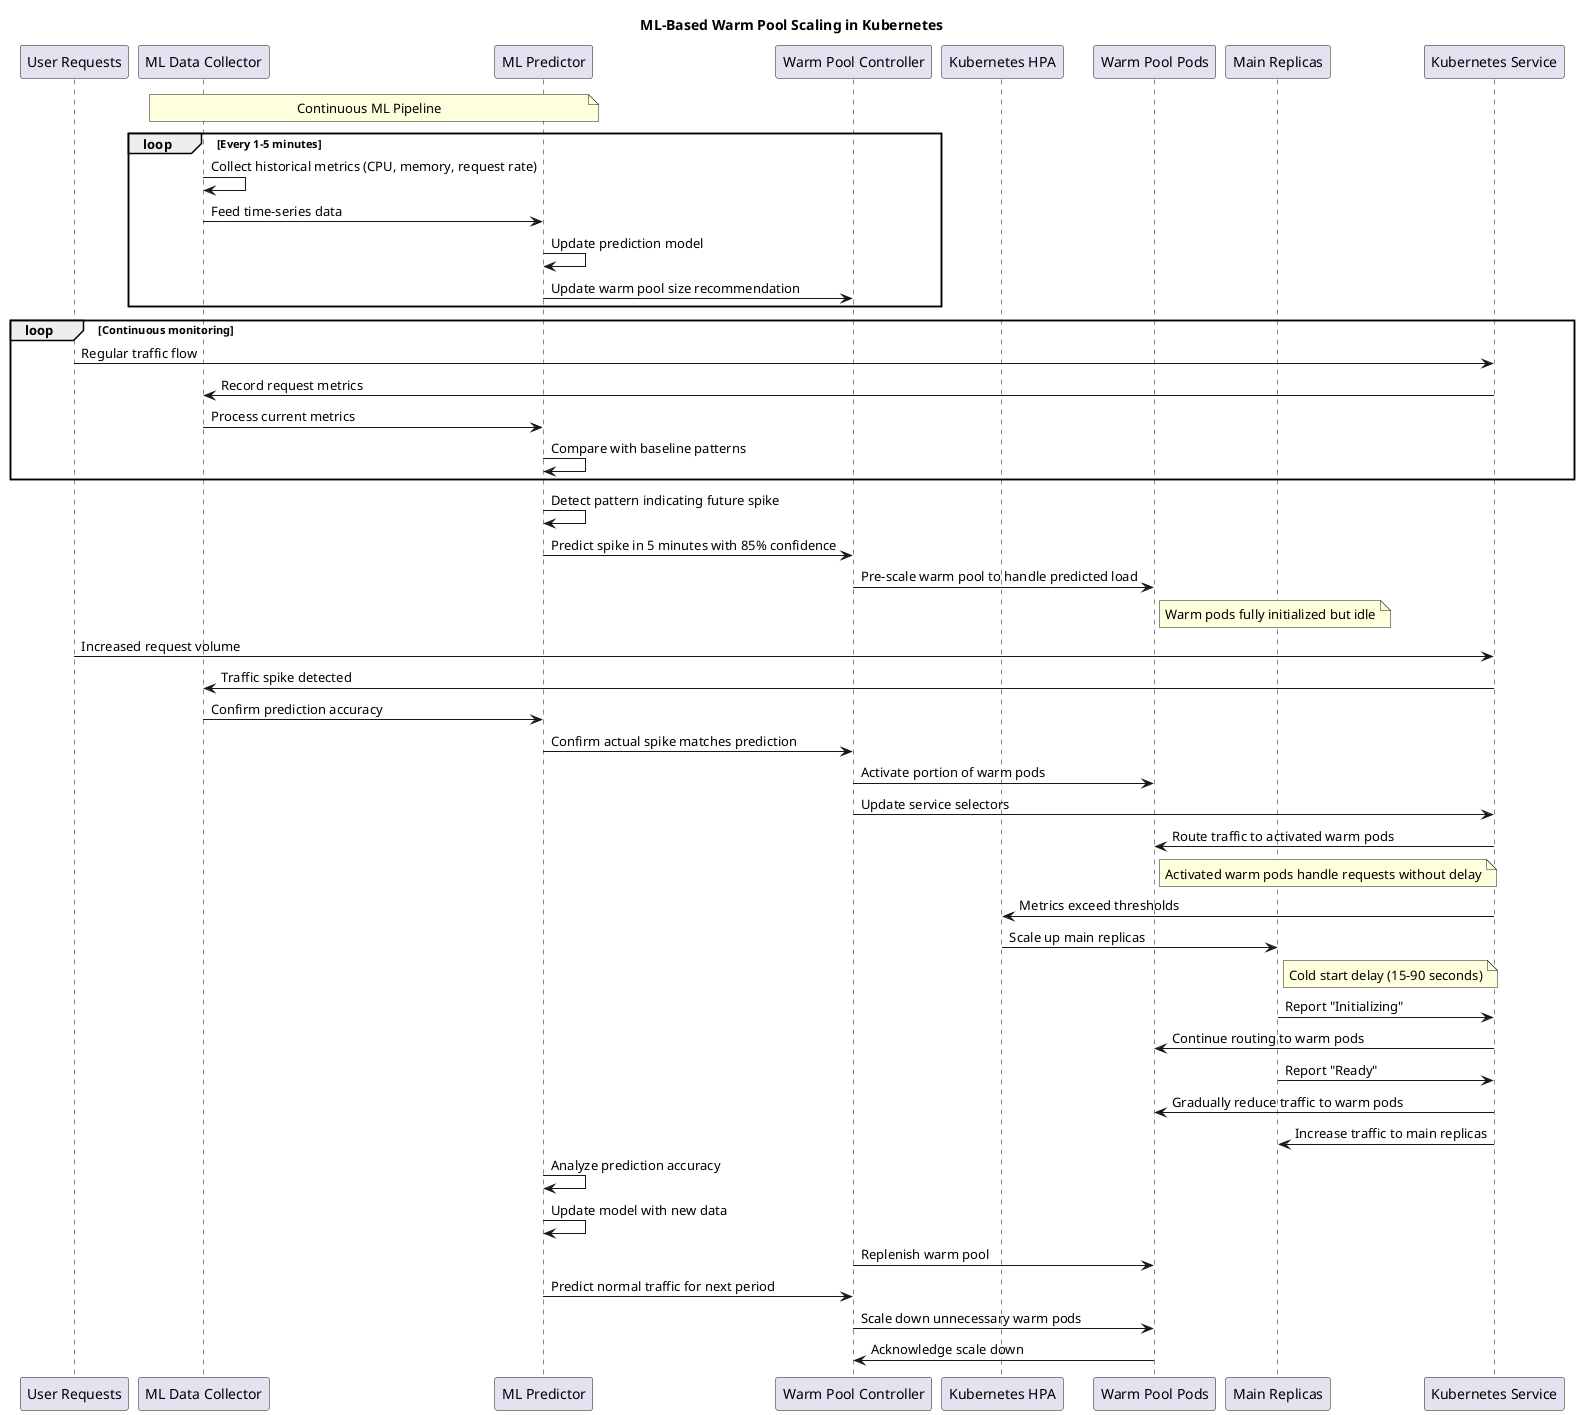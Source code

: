 @startuml
title ML-Based Warm Pool Scaling in Kubernetes

participant "User Requests" as User
participant "ML Data Collector" as MLCollector
participant "ML Predictor" as MLPredictor
participant "Warm Pool Controller" as WarmController
participant "Kubernetes HPA" as K8sHPA
participant "Warm Pool Pods" as WarmPool
participant "Main Replicas" as MainReplica
participant "Kubernetes Service" as K8sService

note over MLCollector, MLPredictor: Continuous ML Pipeline

' ML Training and Monitoring Phase
loop Every 1-5 minutes
    MLCollector -> MLCollector: Collect historical metrics (CPU, memory, request rate)
    MLCollector -> MLPredictor: Feed time-series data
    MLPredictor -> MLPredictor: Update prediction model
    MLPredictor -> WarmController: Update warm pool size recommendation
end

' Regular State - Monitoring
loop Continuous monitoring
    User -> K8sService: Regular traffic flow
    K8sService -> MLCollector: Record request metrics
    MLCollector -> MLPredictor: Process current metrics
    MLPredictor -> MLPredictor: Compare with baseline patterns
end

' Prediction of Upcoming Load Spike
MLPredictor -> MLPredictor: Detect pattern indicating future spike
MLPredictor -> WarmController: Predict spike in 5 minutes with 85% confidence

' Proactive Warm Pool Preparation
WarmController -> WarmPool: Pre-scale warm pool to handle predicted load
note right of WarmPool: Warm pods fully initialized but idle

' Traffic Spike Begins
User -> K8sService: Increased request volume
K8sService -> MLCollector: Traffic spike detected
MLCollector -> MLPredictor: Confirm prediction accuracy

' Warm Pool Activation
MLPredictor -> WarmController: Confirm actual spike matches prediction
WarmController -> WarmPool: Activate portion of warm pods
WarmController -> K8sService: Update service selectors
K8sService -> WarmPool: Route traffic to activated warm pods
note right of WarmPool: Activated warm pods handle requests without delay

' Traditional HPA Response (Slower)
K8sService -> K8sHPA: Metrics exceed thresholds
K8sHPA -> MainReplica: Scale up main replicas
note right of MainReplica: Cold start delay (15-90 seconds)
MainReplica -> K8sService: Report "Initializing"
K8sService -> WarmPool: Continue routing to warm pods

' Transition to Normal Operation
MainReplica -> K8sService: Report "Ready"
K8sService -> WarmPool: Gradually reduce traffic to warm pods
K8sService -> MainReplica: Increase traffic to main replicas

' Recovery and Preparation for Next Spike
MLPredictor -> MLPredictor: Analyze prediction accuracy
MLPredictor -> MLPredictor: Update model with new data
WarmController -> WarmPool: Replenish warm pool

' Scale Down After Traffic Normalizes
MLPredictor -> WarmController: Predict normal traffic for next period
WarmController -> WarmPool: Scale down unnecessary warm pods
WarmPool -> WarmController: Acknowledge scale down
@enduml